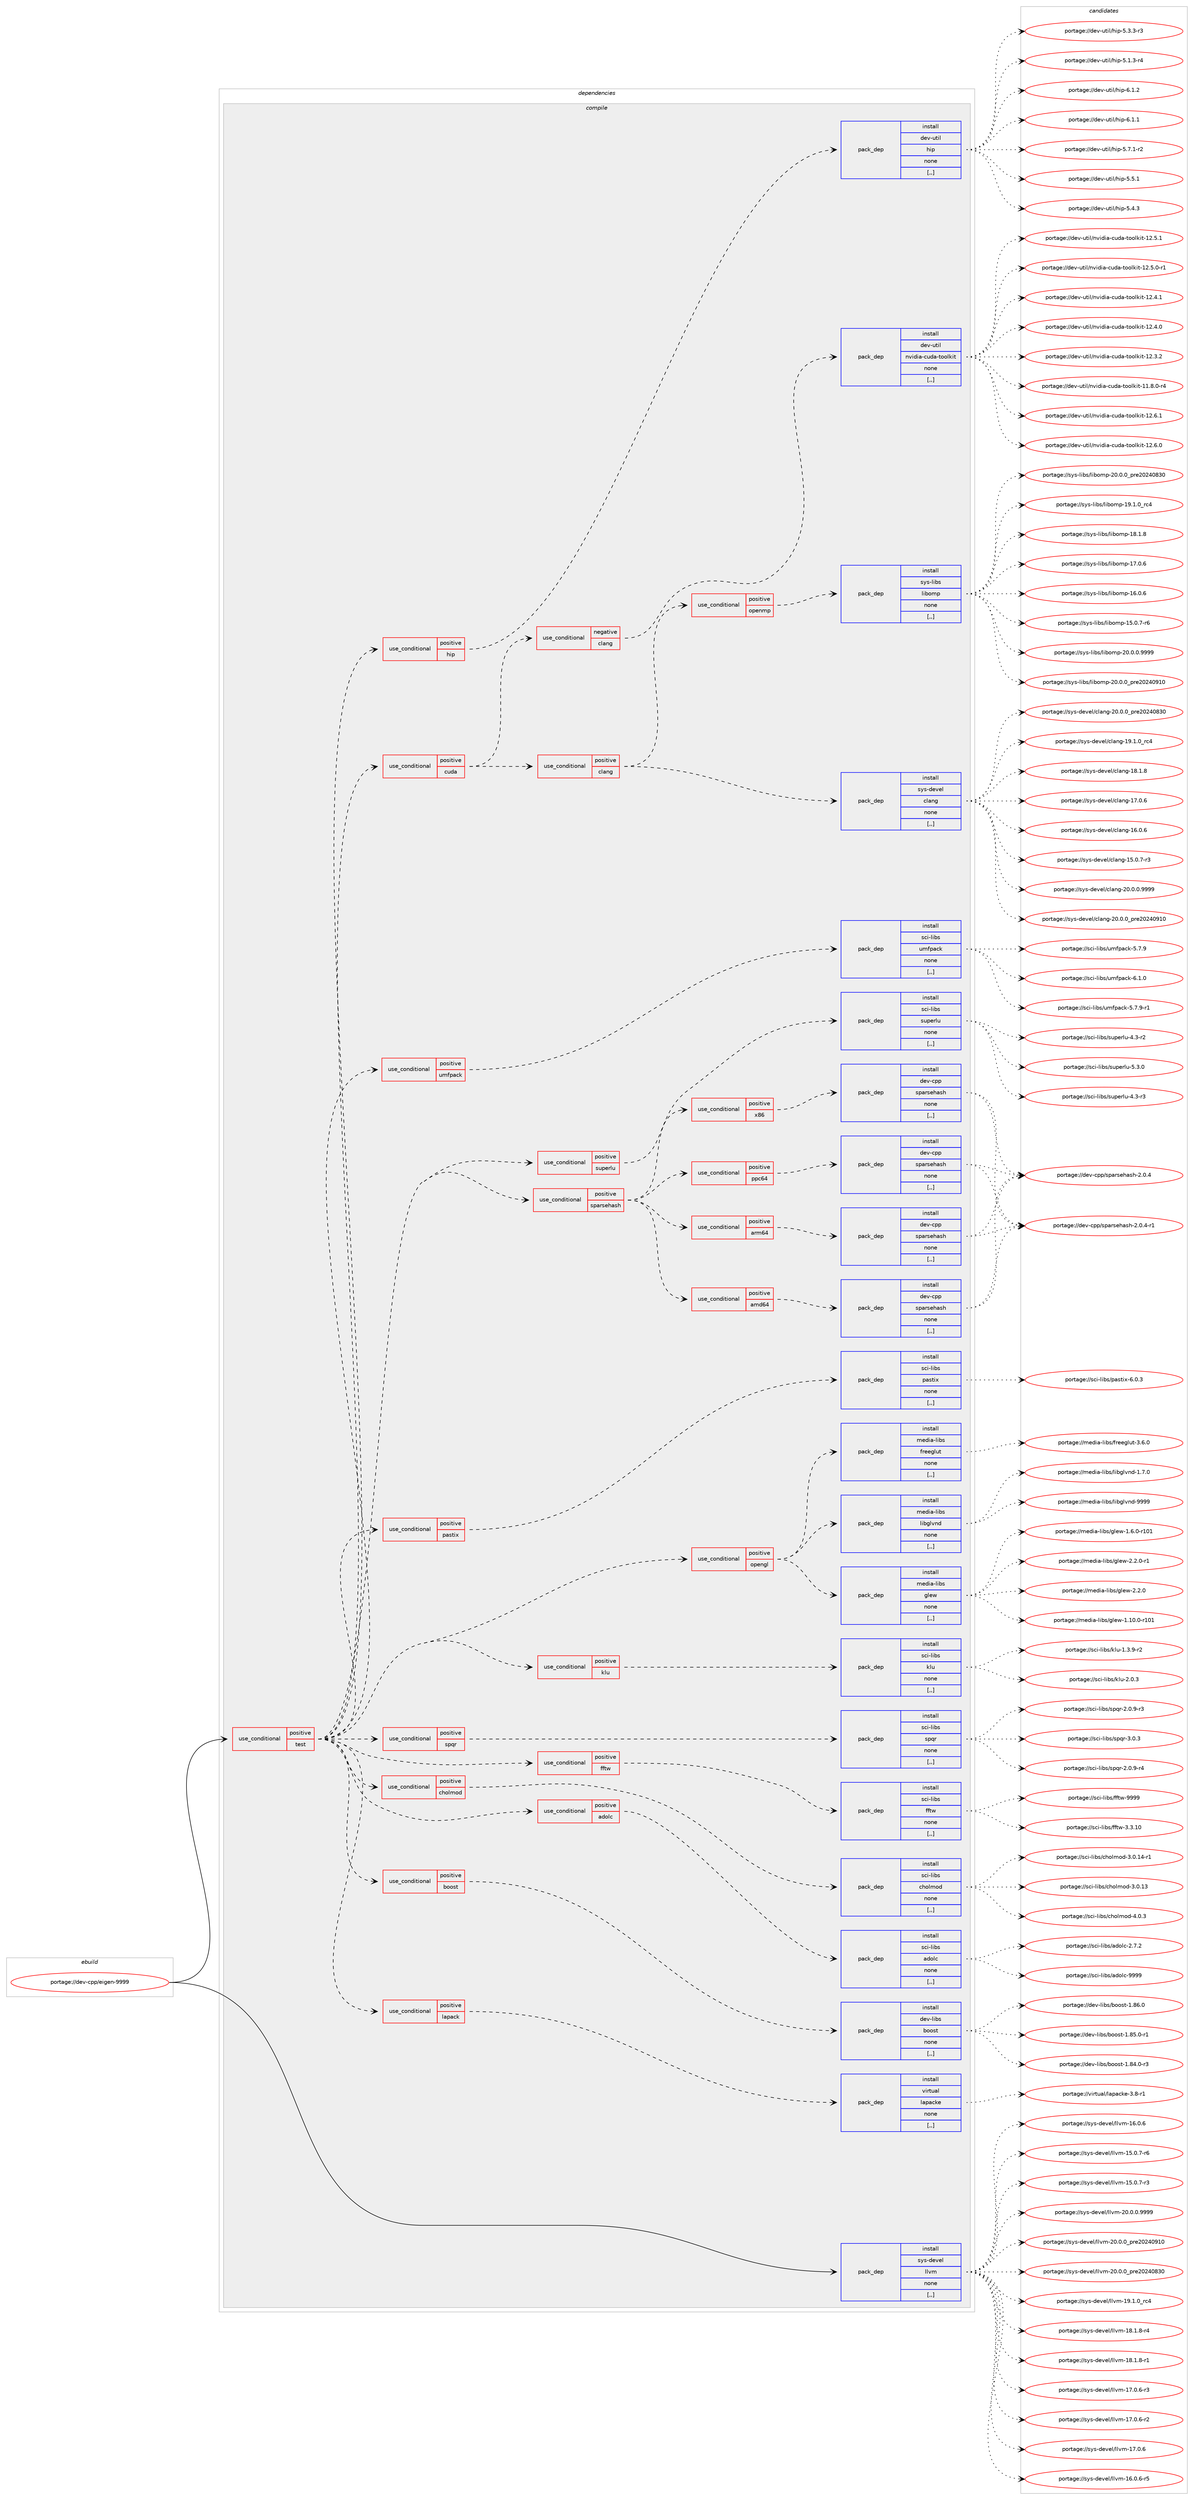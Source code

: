 digraph prolog {

# *************
# Graph options
# *************

newrank=true;
concentrate=true;
compound=true;
graph [rankdir=LR,fontname=Helvetica,fontsize=10,ranksep=1.5];#, ranksep=2.5, nodesep=0.2];
edge  [arrowhead=vee];
node  [fontname=Helvetica,fontsize=10];

# **********
# The ebuild
# **********

subgraph cluster_leftcol {
color=gray;
label=<<i>ebuild</i>>;
id [label="portage://dev-cpp/eigen-9999", color=red, width=4, href="../dev-cpp/eigen-9999.svg"];
}

# ****************
# The dependencies
# ****************

subgraph cluster_midcol {
color=gray;
label=<<i>dependencies</i>>;
subgraph cluster_compile {
fillcolor="#eeeeee";
style=filled;
label=<<i>compile</i>>;
subgraph cond146744 {
dependency558503 [label=<<TABLE BORDER="0" CELLBORDER="1" CELLSPACING="0" CELLPADDING="4"><TR><TD ROWSPAN="3" CELLPADDING="10">use_conditional</TD></TR><TR><TD>positive</TD></TR><TR><TD>test</TD></TR></TABLE>>, shape=none, color=red];
subgraph cond146745 {
dependency558504 [label=<<TABLE BORDER="0" CELLBORDER="1" CELLSPACING="0" CELLPADDING="4"><TR><TD ROWSPAN="3" CELLPADDING="10">use_conditional</TD></TR><TR><TD>positive</TD></TR><TR><TD>cuda</TD></TR></TABLE>>, shape=none, color=red];
subgraph cond146746 {
dependency558505 [label=<<TABLE BORDER="0" CELLBORDER="1" CELLSPACING="0" CELLPADDING="4"><TR><TD ROWSPAN="3" CELLPADDING="10">use_conditional</TD></TR><TR><TD>negative</TD></TR><TR><TD>clang</TD></TR></TABLE>>, shape=none, color=red];
subgraph pack407236 {
dependency558506 [label=<<TABLE BORDER="0" CELLBORDER="1" CELLSPACING="0" CELLPADDING="4" WIDTH="220"><TR><TD ROWSPAN="6" CELLPADDING="30">pack_dep</TD></TR><TR><TD WIDTH="110">install</TD></TR><TR><TD>dev-util</TD></TR><TR><TD>nvidia-cuda-toolkit</TD></TR><TR><TD>none</TD></TR><TR><TD>[,,]</TD></TR></TABLE>>, shape=none, color=blue];
}
dependency558505:e -> dependency558506:w [weight=20,style="dashed",arrowhead="vee"];
}
dependency558504:e -> dependency558505:w [weight=20,style="dashed",arrowhead="vee"];
subgraph cond146747 {
dependency558507 [label=<<TABLE BORDER="0" CELLBORDER="1" CELLSPACING="0" CELLPADDING="4"><TR><TD ROWSPAN="3" CELLPADDING="10">use_conditional</TD></TR><TR><TD>positive</TD></TR><TR><TD>clang</TD></TR></TABLE>>, shape=none, color=red];
subgraph pack407237 {
dependency558508 [label=<<TABLE BORDER="0" CELLBORDER="1" CELLSPACING="0" CELLPADDING="4" WIDTH="220"><TR><TD ROWSPAN="6" CELLPADDING="30">pack_dep</TD></TR><TR><TD WIDTH="110">install</TD></TR><TR><TD>sys-devel</TD></TR><TR><TD>clang</TD></TR><TR><TD>none</TD></TR><TR><TD>[,,]</TD></TR></TABLE>>, shape=none, color=blue];
}
dependency558507:e -> dependency558508:w [weight=20,style="dashed",arrowhead="vee"];
subgraph cond146748 {
dependency558509 [label=<<TABLE BORDER="0" CELLBORDER="1" CELLSPACING="0" CELLPADDING="4"><TR><TD ROWSPAN="3" CELLPADDING="10">use_conditional</TD></TR><TR><TD>positive</TD></TR><TR><TD>openmp</TD></TR></TABLE>>, shape=none, color=red];
subgraph pack407238 {
dependency558510 [label=<<TABLE BORDER="0" CELLBORDER="1" CELLSPACING="0" CELLPADDING="4" WIDTH="220"><TR><TD ROWSPAN="6" CELLPADDING="30">pack_dep</TD></TR><TR><TD WIDTH="110">install</TD></TR><TR><TD>sys-libs</TD></TR><TR><TD>libomp</TD></TR><TR><TD>none</TD></TR><TR><TD>[,,]</TD></TR></TABLE>>, shape=none, color=blue];
}
dependency558509:e -> dependency558510:w [weight=20,style="dashed",arrowhead="vee"];
}
dependency558507:e -> dependency558509:w [weight=20,style="dashed",arrowhead="vee"];
}
dependency558504:e -> dependency558507:w [weight=20,style="dashed",arrowhead="vee"];
}
dependency558503:e -> dependency558504:w [weight=20,style="dashed",arrowhead="vee"];
subgraph cond146749 {
dependency558511 [label=<<TABLE BORDER="0" CELLBORDER="1" CELLSPACING="0" CELLPADDING="4"><TR><TD ROWSPAN="3" CELLPADDING="10">use_conditional</TD></TR><TR><TD>positive</TD></TR><TR><TD>hip</TD></TR></TABLE>>, shape=none, color=red];
subgraph pack407239 {
dependency558512 [label=<<TABLE BORDER="0" CELLBORDER="1" CELLSPACING="0" CELLPADDING="4" WIDTH="220"><TR><TD ROWSPAN="6" CELLPADDING="30">pack_dep</TD></TR><TR><TD WIDTH="110">install</TD></TR><TR><TD>dev-util</TD></TR><TR><TD>hip</TD></TR><TR><TD>none</TD></TR><TR><TD>[,,]</TD></TR></TABLE>>, shape=none, color=blue];
}
dependency558511:e -> dependency558512:w [weight=20,style="dashed",arrowhead="vee"];
}
dependency558503:e -> dependency558511:w [weight=20,style="dashed",arrowhead="vee"];
subgraph cond146750 {
dependency558513 [label=<<TABLE BORDER="0" CELLBORDER="1" CELLSPACING="0" CELLPADDING="4"><TR><TD ROWSPAN="3" CELLPADDING="10">use_conditional</TD></TR><TR><TD>positive</TD></TR><TR><TD>lapack</TD></TR></TABLE>>, shape=none, color=red];
subgraph pack407240 {
dependency558514 [label=<<TABLE BORDER="0" CELLBORDER="1" CELLSPACING="0" CELLPADDING="4" WIDTH="220"><TR><TD ROWSPAN="6" CELLPADDING="30">pack_dep</TD></TR><TR><TD WIDTH="110">install</TD></TR><TR><TD>virtual</TD></TR><TR><TD>lapacke</TD></TR><TR><TD>none</TD></TR><TR><TD>[,,]</TD></TR></TABLE>>, shape=none, color=blue];
}
dependency558513:e -> dependency558514:w [weight=20,style="dashed",arrowhead="vee"];
}
dependency558503:e -> dependency558513:w [weight=20,style="dashed",arrowhead="vee"];
subgraph cond146751 {
dependency558515 [label=<<TABLE BORDER="0" CELLBORDER="1" CELLSPACING="0" CELLPADDING="4"><TR><TD ROWSPAN="3" CELLPADDING="10">use_conditional</TD></TR><TR><TD>positive</TD></TR><TR><TD>boost</TD></TR></TABLE>>, shape=none, color=red];
subgraph pack407241 {
dependency558516 [label=<<TABLE BORDER="0" CELLBORDER="1" CELLSPACING="0" CELLPADDING="4" WIDTH="220"><TR><TD ROWSPAN="6" CELLPADDING="30">pack_dep</TD></TR><TR><TD WIDTH="110">install</TD></TR><TR><TD>dev-libs</TD></TR><TR><TD>boost</TD></TR><TR><TD>none</TD></TR><TR><TD>[,,]</TD></TR></TABLE>>, shape=none, color=blue];
}
dependency558515:e -> dependency558516:w [weight=20,style="dashed",arrowhead="vee"];
}
dependency558503:e -> dependency558515:w [weight=20,style="dashed",arrowhead="vee"];
subgraph cond146752 {
dependency558517 [label=<<TABLE BORDER="0" CELLBORDER="1" CELLSPACING="0" CELLPADDING="4"><TR><TD ROWSPAN="3" CELLPADDING="10">use_conditional</TD></TR><TR><TD>positive</TD></TR><TR><TD>adolc</TD></TR></TABLE>>, shape=none, color=red];
subgraph pack407242 {
dependency558518 [label=<<TABLE BORDER="0" CELLBORDER="1" CELLSPACING="0" CELLPADDING="4" WIDTH="220"><TR><TD ROWSPAN="6" CELLPADDING="30">pack_dep</TD></TR><TR><TD WIDTH="110">install</TD></TR><TR><TD>sci-libs</TD></TR><TR><TD>adolc</TD></TR><TR><TD>none</TD></TR><TR><TD>[,,]</TD></TR></TABLE>>, shape=none, color=blue];
}
dependency558517:e -> dependency558518:w [weight=20,style="dashed",arrowhead="vee"];
}
dependency558503:e -> dependency558517:w [weight=20,style="dashed",arrowhead="vee"];
subgraph cond146753 {
dependency558519 [label=<<TABLE BORDER="0" CELLBORDER="1" CELLSPACING="0" CELLPADDING="4"><TR><TD ROWSPAN="3" CELLPADDING="10">use_conditional</TD></TR><TR><TD>positive</TD></TR><TR><TD>cholmod</TD></TR></TABLE>>, shape=none, color=red];
subgraph pack407243 {
dependency558520 [label=<<TABLE BORDER="0" CELLBORDER="1" CELLSPACING="0" CELLPADDING="4" WIDTH="220"><TR><TD ROWSPAN="6" CELLPADDING="30">pack_dep</TD></TR><TR><TD WIDTH="110">install</TD></TR><TR><TD>sci-libs</TD></TR><TR><TD>cholmod</TD></TR><TR><TD>none</TD></TR><TR><TD>[,,]</TD></TR></TABLE>>, shape=none, color=blue];
}
dependency558519:e -> dependency558520:w [weight=20,style="dashed",arrowhead="vee"];
}
dependency558503:e -> dependency558519:w [weight=20,style="dashed",arrowhead="vee"];
subgraph cond146754 {
dependency558521 [label=<<TABLE BORDER="0" CELLBORDER="1" CELLSPACING="0" CELLPADDING="4"><TR><TD ROWSPAN="3" CELLPADDING="10">use_conditional</TD></TR><TR><TD>positive</TD></TR><TR><TD>fftw</TD></TR></TABLE>>, shape=none, color=red];
subgraph pack407244 {
dependency558522 [label=<<TABLE BORDER="0" CELLBORDER="1" CELLSPACING="0" CELLPADDING="4" WIDTH="220"><TR><TD ROWSPAN="6" CELLPADDING="30">pack_dep</TD></TR><TR><TD WIDTH="110">install</TD></TR><TR><TD>sci-libs</TD></TR><TR><TD>fftw</TD></TR><TR><TD>none</TD></TR><TR><TD>[,,]</TD></TR></TABLE>>, shape=none, color=blue];
}
dependency558521:e -> dependency558522:w [weight=20,style="dashed",arrowhead="vee"];
}
dependency558503:e -> dependency558521:w [weight=20,style="dashed",arrowhead="vee"];
subgraph cond146755 {
dependency558523 [label=<<TABLE BORDER="0" CELLBORDER="1" CELLSPACING="0" CELLPADDING="4"><TR><TD ROWSPAN="3" CELLPADDING="10">use_conditional</TD></TR><TR><TD>positive</TD></TR><TR><TD>spqr</TD></TR></TABLE>>, shape=none, color=red];
subgraph pack407245 {
dependency558524 [label=<<TABLE BORDER="0" CELLBORDER="1" CELLSPACING="0" CELLPADDING="4" WIDTH="220"><TR><TD ROWSPAN="6" CELLPADDING="30">pack_dep</TD></TR><TR><TD WIDTH="110">install</TD></TR><TR><TD>sci-libs</TD></TR><TR><TD>spqr</TD></TR><TR><TD>none</TD></TR><TR><TD>[,,]</TD></TR></TABLE>>, shape=none, color=blue];
}
dependency558523:e -> dependency558524:w [weight=20,style="dashed",arrowhead="vee"];
}
dependency558503:e -> dependency558523:w [weight=20,style="dashed",arrowhead="vee"];
subgraph cond146756 {
dependency558525 [label=<<TABLE BORDER="0" CELLBORDER="1" CELLSPACING="0" CELLPADDING="4"><TR><TD ROWSPAN="3" CELLPADDING="10">use_conditional</TD></TR><TR><TD>positive</TD></TR><TR><TD>klu</TD></TR></TABLE>>, shape=none, color=red];
subgraph pack407246 {
dependency558526 [label=<<TABLE BORDER="0" CELLBORDER="1" CELLSPACING="0" CELLPADDING="4" WIDTH="220"><TR><TD ROWSPAN="6" CELLPADDING="30">pack_dep</TD></TR><TR><TD WIDTH="110">install</TD></TR><TR><TD>sci-libs</TD></TR><TR><TD>klu</TD></TR><TR><TD>none</TD></TR><TR><TD>[,,]</TD></TR></TABLE>>, shape=none, color=blue];
}
dependency558525:e -> dependency558526:w [weight=20,style="dashed",arrowhead="vee"];
}
dependency558503:e -> dependency558525:w [weight=20,style="dashed",arrowhead="vee"];
subgraph cond146757 {
dependency558527 [label=<<TABLE BORDER="0" CELLBORDER="1" CELLSPACING="0" CELLPADDING="4"><TR><TD ROWSPAN="3" CELLPADDING="10">use_conditional</TD></TR><TR><TD>positive</TD></TR><TR><TD>opengl</TD></TR></TABLE>>, shape=none, color=red];
subgraph pack407247 {
dependency558528 [label=<<TABLE BORDER="0" CELLBORDER="1" CELLSPACING="0" CELLPADDING="4" WIDTH="220"><TR><TD ROWSPAN="6" CELLPADDING="30">pack_dep</TD></TR><TR><TD WIDTH="110">install</TD></TR><TR><TD>media-libs</TD></TR><TR><TD>freeglut</TD></TR><TR><TD>none</TD></TR><TR><TD>[,,]</TD></TR></TABLE>>, shape=none, color=blue];
}
dependency558527:e -> dependency558528:w [weight=20,style="dashed",arrowhead="vee"];
subgraph pack407248 {
dependency558529 [label=<<TABLE BORDER="0" CELLBORDER="1" CELLSPACING="0" CELLPADDING="4" WIDTH="220"><TR><TD ROWSPAN="6" CELLPADDING="30">pack_dep</TD></TR><TR><TD WIDTH="110">install</TD></TR><TR><TD>media-libs</TD></TR><TR><TD>glew</TD></TR><TR><TD>none</TD></TR><TR><TD>[,,]</TD></TR></TABLE>>, shape=none, color=blue];
}
dependency558527:e -> dependency558529:w [weight=20,style="dashed",arrowhead="vee"];
subgraph pack407249 {
dependency558530 [label=<<TABLE BORDER="0" CELLBORDER="1" CELLSPACING="0" CELLPADDING="4" WIDTH="220"><TR><TD ROWSPAN="6" CELLPADDING="30">pack_dep</TD></TR><TR><TD WIDTH="110">install</TD></TR><TR><TD>media-libs</TD></TR><TR><TD>libglvnd</TD></TR><TR><TD>none</TD></TR><TR><TD>[,,]</TD></TR></TABLE>>, shape=none, color=blue];
}
dependency558527:e -> dependency558530:w [weight=20,style="dashed",arrowhead="vee"];
}
dependency558503:e -> dependency558527:w [weight=20,style="dashed",arrowhead="vee"];
subgraph cond146758 {
dependency558531 [label=<<TABLE BORDER="0" CELLBORDER="1" CELLSPACING="0" CELLPADDING="4"><TR><TD ROWSPAN="3" CELLPADDING="10">use_conditional</TD></TR><TR><TD>positive</TD></TR><TR><TD>pastix</TD></TR></TABLE>>, shape=none, color=red];
subgraph pack407250 {
dependency558532 [label=<<TABLE BORDER="0" CELLBORDER="1" CELLSPACING="0" CELLPADDING="4" WIDTH="220"><TR><TD ROWSPAN="6" CELLPADDING="30">pack_dep</TD></TR><TR><TD WIDTH="110">install</TD></TR><TR><TD>sci-libs</TD></TR><TR><TD>pastix</TD></TR><TR><TD>none</TD></TR><TR><TD>[,,]</TD></TR></TABLE>>, shape=none, color=blue];
}
dependency558531:e -> dependency558532:w [weight=20,style="dashed",arrowhead="vee"];
}
dependency558503:e -> dependency558531:w [weight=20,style="dashed",arrowhead="vee"];
subgraph cond146759 {
dependency558533 [label=<<TABLE BORDER="0" CELLBORDER="1" CELLSPACING="0" CELLPADDING="4"><TR><TD ROWSPAN="3" CELLPADDING="10">use_conditional</TD></TR><TR><TD>positive</TD></TR><TR><TD>sparsehash</TD></TR></TABLE>>, shape=none, color=red];
subgraph cond146760 {
dependency558534 [label=<<TABLE BORDER="0" CELLBORDER="1" CELLSPACING="0" CELLPADDING="4"><TR><TD ROWSPAN="3" CELLPADDING="10">use_conditional</TD></TR><TR><TD>positive</TD></TR><TR><TD>amd64</TD></TR></TABLE>>, shape=none, color=red];
subgraph pack407251 {
dependency558535 [label=<<TABLE BORDER="0" CELLBORDER="1" CELLSPACING="0" CELLPADDING="4" WIDTH="220"><TR><TD ROWSPAN="6" CELLPADDING="30">pack_dep</TD></TR><TR><TD WIDTH="110">install</TD></TR><TR><TD>dev-cpp</TD></TR><TR><TD>sparsehash</TD></TR><TR><TD>none</TD></TR><TR><TD>[,,]</TD></TR></TABLE>>, shape=none, color=blue];
}
dependency558534:e -> dependency558535:w [weight=20,style="dashed",arrowhead="vee"];
}
dependency558533:e -> dependency558534:w [weight=20,style="dashed",arrowhead="vee"];
subgraph cond146761 {
dependency558536 [label=<<TABLE BORDER="0" CELLBORDER="1" CELLSPACING="0" CELLPADDING="4"><TR><TD ROWSPAN="3" CELLPADDING="10">use_conditional</TD></TR><TR><TD>positive</TD></TR><TR><TD>arm64</TD></TR></TABLE>>, shape=none, color=red];
subgraph pack407252 {
dependency558537 [label=<<TABLE BORDER="0" CELLBORDER="1" CELLSPACING="0" CELLPADDING="4" WIDTH="220"><TR><TD ROWSPAN="6" CELLPADDING="30">pack_dep</TD></TR><TR><TD WIDTH="110">install</TD></TR><TR><TD>dev-cpp</TD></TR><TR><TD>sparsehash</TD></TR><TR><TD>none</TD></TR><TR><TD>[,,]</TD></TR></TABLE>>, shape=none, color=blue];
}
dependency558536:e -> dependency558537:w [weight=20,style="dashed",arrowhead="vee"];
}
dependency558533:e -> dependency558536:w [weight=20,style="dashed",arrowhead="vee"];
subgraph cond146762 {
dependency558538 [label=<<TABLE BORDER="0" CELLBORDER="1" CELLSPACING="0" CELLPADDING="4"><TR><TD ROWSPAN="3" CELLPADDING="10">use_conditional</TD></TR><TR><TD>positive</TD></TR><TR><TD>ppc64</TD></TR></TABLE>>, shape=none, color=red];
subgraph pack407253 {
dependency558539 [label=<<TABLE BORDER="0" CELLBORDER="1" CELLSPACING="0" CELLPADDING="4" WIDTH="220"><TR><TD ROWSPAN="6" CELLPADDING="30">pack_dep</TD></TR><TR><TD WIDTH="110">install</TD></TR><TR><TD>dev-cpp</TD></TR><TR><TD>sparsehash</TD></TR><TR><TD>none</TD></TR><TR><TD>[,,]</TD></TR></TABLE>>, shape=none, color=blue];
}
dependency558538:e -> dependency558539:w [weight=20,style="dashed",arrowhead="vee"];
}
dependency558533:e -> dependency558538:w [weight=20,style="dashed",arrowhead="vee"];
subgraph cond146763 {
dependency558540 [label=<<TABLE BORDER="0" CELLBORDER="1" CELLSPACING="0" CELLPADDING="4"><TR><TD ROWSPAN="3" CELLPADDING="10">use_conditional</TD></TR><TR><TD>positive</TD></TR><TR><TD>x86</TD></TR></TABLE>>, shape=none, color=red];
subgraph pack407254 {
dependency558541 [label=<<TABLE BORDER="0" CELLBORDER="1" CELLSPACING="0" CELLPADDING="4" WIDTH="220"><TR><TD ROWSPAN="6" CELLPADDING="30">pack_dep</TD></TR><TR><TD WIDTH="110">install</TD></TR><TR><TD>dev-cpp</TD></TR><TR><TD>sparsehash</TD></TR><TR><TD>none</TD></TR><TR><TD>[,,]</TD></TR></TABLE>>, shape=none, color=blue];
}
dependency558540:e -> dependency558541:w [weight=20,style="dashed",arrowhead="vee"];
}
dependency558533:e -> dependency558540:w [weight=20,style="dashed",arrowhead="vee"];
}
dependency558503:e -> dependency558533:w [weight=20,style="dashed",arrowhead="vee"];
subgraph cond146764 {
dependency558542 [label=<<TABLE BORDER="0" CELLBORDER="1" CELLSPACING="0" CELLPADDING="4"><TR><TD ROWSPAN="3" CELLPADDING="10">use_conditional</TD></TR><TR><TD>positive</TD></TR><TR><TD>superlu</TD></TR></TABLE>>, shape=none, color=red];
subgraph pack407255 {
dependency558543 [label=<<TABLE BORDER="0" CELLBORDER="1" CELLSPACING="0" CELLPADDING="4" WIDTH="220"><TR><TD ROWSPAN="6" CELLPADDING="30">pack_dep</TD></TR><TR><TD WIDTH="110">install</TD></TR><TR><TD>sci-libs</TD></TR><TR><TD>superlu</TD></TR><TR><TD>none</TD></TR><TR><TD>[,,]</TD></TR></TABLE>>, shape=none, color=blue];
}
dependency558542:e -> dependency558543:w [weight=20,style="dashed",arrowhead="vee"];
}
dependency558503:e -> dependency558542:w [weight=20,style="dashed",arrowhead="vee"];
subgraph cond146765 {
dependency558544 [label=<<TABLE BORDER="0" CELLBORDER="1" CELLSPACING="0" CELLPADDING="4"><TR><TD ROWSPAN="3" CELLPADDING="10">use_conditional</TD></TR><TR><TD>positive</TD></TR><TR><TD>umfpack</TD></TR></TABLE>>, shape=none, color=red];
subgraph pack407256 {
dependency558545 [label=<<TABLE BORDER="0" CELLBORDER="1" CELLSPACING="0" CELLPADDING="4" WIDTH="220"><TR><TD ROWSPAN="6" CELLPADDING="30">pack_dep</TD></TR><TR><TD WIDTH="110">install</TD></TR><TR><TD>sci-libs</TD></TR><TR><TD>umfpack</TD></TR><TR><TD>none</TD></TR><TR><TD>[,,]</TD></TR></TABLE>>, shape=none, color=blue];
}
dependency558544:e -> dependency558545:w [weight=20,style="dashed",arrowhead="vee"];
}
dependency558503:e -> dependency558544:w [weight=20,style="dashed",arrowhead="vee"];
}
id:e -> dependency558503:w [weight=20,style="solid",arrowhead="vee"];
subgraph pack407257 {
dependency558546 [label=<<TABLE BORDER="0" CELLBORDER="1" CELLSPACING="0" CELLPADDING="4" WIDTH="220"><TR><TD ROWSPAN="6" CELLPADDING="30">pack_dep</TD></TR><TR><TD WIDTH="110">install</TD></TR><TR><TD>sys-devel</TD></TR><TR><TD>llvm</TD></TR><TR><TD>none</TD></TR><TR><TD>[,,]</TD></TR></TABLE>>, shape=none, color=blue];
}
id:e -> dependency558546:w [weight=20,style="solid",arrowhead="vee"];
}
subgraph cluster_compileandrun {
fillcolor="#eeeeee";
style=filled;
label=<<i>compile and run</i>>;
}
subgraph cluster_run {
fillcolor="#eeeeee";
style=filled;
label=<<i>run</i>>;
}
}

# **************
# The candidates
# **************

subgraph cluster_choices {
rank=same;
color=gray;
label=<<i>candidates</i>>;

subgraph choice407236 {
color=black;
nodesep=1;
choice1001011184511711610510847110118105100105974599117100974511611111110810710511645495046544649 [label="portage://dev-util/nvidia-cuda-toolkit-12.6.1", color=red, width=4,href="../dev-util/nvidia-cuda-toolkit-12.6.1.svg"];
choice1001011184511711610510847110118105100105974599117100974511611111110810710511645495046544648 [label="portage://dev-util/nvidia-cuda-toolkit-12.6.0", color=red, width=4,href="../dev-util/nvidia-cuda-toolkit-12.6.0.svg"];
choice1001011184511711610510847110118105100105974599117100974511611111110810710511645495046534649 [label="portage://dev-util/nvidia-cuda-toolkit-12.5.1", color=red, width=4,href="../dev-util/nvidia-cuda-toolkit-12.5.1.svg"];
choice10010111845117116105108471101181051001059745991171009745116111111108107105116454950465346484511449 [label="portage://dev-util/nvidia-cuda-toolkit-12.5.0-r1", color=red, width=4,href="../dev-util/nvidia-cuda-toolkit-12.5.0-r1.svg"];
choice1001011184511711610510847110118105100105974599117100974511611111110810710511645495046524649 [label="portage://dev-util/nvidia-cuda-toolkit-12.4.1", color=red, width=4,href="../dev-util/nvidia-cuda-toolkit-12.4.1.svg"];
choice1001011184511711610510847110118105100105974599117100974511611111110810710511645495046524648 [label="portage://dev-util/nvidia-cuda-toolkit-12.4.0", color=red, width=4,href="../dev-util/nvidia-cuda-toolkit-12.4.0.svg"];
choice1001011184511711610510847110118105100105974599117100974511611111110810710511645495046514650 [label="portage://dev-util/nvidia-cuda-toolkit-12.3.2", color=red, width=4,href="../dev-util/nvidia-cuda-toolkit-12.3.2.svg"];
choice10010111845117116105108471101181051001059745991171009745116111111108107105116454949465646484511452 [label="portage://dev-util/nvidia-cuda-toolkit-11.8.0-r4", color=red, width=4,href="../dev-util/nvidia-cuda-toolkit-11.8.0-r4.svg"];
dependency558506:e -> choice1001011184511711610510847110118105100105974599117100974511611111110810710511645495046544649:w [style=dotted,weight="100"];
dependency558506:e -> choice1001011184511711610510847110118105100105974599117100974511611111110810710511645495046544648:w [style=dotted,weight="100"];
dependency558506:e -> choice1001011184511711610510847110118105100105974599117100974511611111110810710511645495046534649:w [style=dotted,weight="100"];
dependency558506:e -> choice10010111845117116105108471101181051001059745991171009745116111111108107105116454950465346484511449:w [style=dotted,weight="100"];
dependency558506:e -> choice1001011184511711610510847110118105100105974599117100974511611111110810710511645495046524649:w [style=dotted,weight="100"];
dependency558506:e -> choice1001011184511711610510847110118105100105974599117100974511611111110810710511645495046524648:w [style=dotted,weight="100"];
dependency558506:e -> choice1001011184511711610510847110118105100105974599117100974511611111110810710511645495046514650:w [style=dotted,weight="100"];
dependency558506:e -> choice10010111845117116105108471101181051001059745991171009745116111111108107105116454949465646484511452:w [style=dotted,weight="100"];
}
subgraph choice407237 {
color=black;
nodesep=1;
choice11512111545100101118101108479910897110103455048464846484657575757 [label="portage://sys-devel/clang-20.0.0.9999", color=red, width=4,href="../sys-devel/clang-20.0.0.9999.svg"];
choice1151211154510010111810110847991089711010345504846484648951121141015048505248574948 [label="portage://sys-devel/clang-20.0.0_pre20240910", color=red, width=4,href="../sys-devel/clang-20.0.0_pre20240910.svg"];
choice1151211154510010111810110847991089711010345504846484648951121141015048505248565148 [label="portage://sys-devel/clang-20.0.0_pre20240830", color=red, width=4,href="../sys-devel/clang-20.0.0_pre20240830.svg"];
choice1151211154510010111810110847991089711010345495746494648951149952 [label="portage://sys-devel/clang-19.1.0_rc4", color=red, width=4,href="../sys-devel/clang-19.1.0_rc4.svg"];
choice1151211154510010111810110847991089711010345495646494656 [label="portage://sys-devel/clang-18.1.8", color=red, width=4,href="../sys-devel/clang-18.1.8.svg"];
choice1151211154510010111810110847991089711010345495546484654 [label="portage://sys-devel/clang-17.0.6", color=red, width=4,href="../sys-devel/clang-17.0.6.svg"];
choice1151211154510010111810110847991089711010345495446484654 [label="portage://sys-devel/clang-16.0.6", color=red, width=4,href="../sys-devel/clang-16.0.6.svg"];
choice11512111545100101118101108479910897110103454953464846554511451 [label="portage://sys-devel/clang-15.0.7-r3", color=red, width=4,href="../sys-devel/clang-15.0.7-r3.svg"];
dependency558508:e -> choice11512111545100101118101108479910897110103455048464846484657575757:w [style=dotted,weight="100"];
dependency558508:e -> choice1151211154510010111810110847991089711010345504846484648951121141015048505248574948:w [style=dotted,weight="100"];
dependency558508:e -> choice1151211154510010111810110847991089711010345504846484648951121141015048505248565148:w [style=dotted,weight="100"];
dependency558508:e -> choice1151211154510010111810110847991089711010345495746494648951149952:w [style=dotted,weight="100"];
dependency558508:e -> choice1151211154510010111810110847991089711010345495646494656:w [style=dotted,weight="100"];
dependency558508:e -> choice1151211154510010111810110847991089711010345495546484654:w [style=dotted,weight="100"];
dependency558508:e -> choice1151211154510010111810110847991089711010345495446484654:w [style=dotted,weight="100"];
dependency558508:e -> choice11512111545100101118101108479910897110103454953464846554511451:w [style=dotted,weight="100"];
}
subgraph choice407238 {
color=black;
nodesep=1;
choice11512111545108105981154710810598111109112455048464846484657575757 [label="portage://sys-libs/libomp-20.0.0.9999", color=red, width=4,href="../sys-libs/libomp-20.0.0.9999.svg"];
choice1151211154510810598115471081059811110911245504846484648951121141015048505248574948 [label="portage://sys-libs/libomp-20.0.0_pre20240910", color=red, width=4,href="../sys-libs/libomp-20.0.0_pre20240910.svg"];
choice1151211154510810598115471081059811110911245504846484648951121141015048505248565148 [label="portage://sys-libs/libomp-20.0.0_pre20240830", color=red, width=4,href="../sys-libs/libomp-20.0.0_pre20240830.svg"];
choice1151211154510810598115471081059811110911245495746494648951149952 [label="portage://sys-libs/libomp-19.1.0_rc4", color=red, width=4,href="../sys-libs/libomp-19.1.0_rc4.svg"];
choice1151211154510810598115471081059811110911245495646494656 [label="portage://sys-libs/libomp-18.1.8", color=red, width=4,href="../sys-libs/libomp-18.1.8.svg"];
choice1151211154510810598115471081059811110911245495546484654 [label="portage://sys-libs/libomp-17.0.6", color=red, width=4,href="../sys-libs/libomp-17.0.6.svg"];
choice1151211154510810598115471081059811110911245495446484654 [label="portage://sys-libs/libomp-16.0.6", color=red, width=4,href="../sys-libs/libomp-16.0.6.svg"];
choice11512111545108105981154710810598111109112454953464846554511454 [label="portage://sys-libs/libomp-15.0.7-r6", color=red, width=4,href="../sys-libs/libomp-15.0.7-r6.svg"];
dependency558510:e -> choice11512111545108105981154710810598111109112455048464846484657575757:w [style=dotted,weight="100"];
dependency558510:e -> choice1151211154510810598115471081059811110911245504846484648951121141015048505248574948:w [style=dotted,weight="100"];
dependency558510:e -> choice1151211154510810598115471081059811110911245504846484648951121141015048505248565148:w [style=dotted,weight="100"];
dependency558510:e -> choice1151211154510810598115471081059811110911245495746494648951149952:w [style=dotted,weight="100"];
dependency558510:e -> choice1151211154510810598115471081059811110911245495646494656:w [style=dotted,weight="100"];
dependency558510:e -> choice1151211154510810598115471081059811110911245495546484654:w [style=dotted,weight="100"];
dependency558510:e -> choice1151211154510810598115471081059811110911245495446484654:w [style=dotted,weight="100"];
dependency558510:e -> choice11512111545108105981154710810598111109112454953464846554511454:w [style=dotted,weight="100"];
}
subgraph choice407239 {
color=black;
nodesep=1;
choice1001011184511711610510847104105112455446494650 [label="portage://dev-util/hip-6.1.2", color=red, width=4,href="../dev-util/hip-6.1.2.svg"];
choice1001011184511711610510847104105112455446494649 [label="portage://dev-util/hip-6.1.1", color=red, width=4,href="../dev-util/hip-6.1.1.svg"];
choice10010111845117116105108471041051124553465546494511450 [label="portage://dev-util/hip-5.7.1-r2", color=red, width=4,href="../dev-util/hip-5.7.1-r2.svg"];
choice1001011184511711610510847104105112455346534649 [label="portage://dev-util/hip-5.5.1", color=red, width=4,href="../dev-util/hip-5.5.1.svg"];
choice1001011184511711610510847104105112455346524651 [label="portage://dev-util/hip-5.4.3", color=red, width=4,href="../dev-util/hip-5.4.3.svg"];
choice10010111845117116105108471041051124553465146514511451 [label="portage://dev-util/hip-5.3.3-r3", color=red, width=4,href="../dev-util/hip-5.3.3-r3.svg"];
choice10010111845117116105108471041051124553464946514511452 [label="portage://dev-util/hip-5.1.3-r4", color=red, width=4,href="../dev-util/hip-5.1.3-r4.svg"];
dependency558512:e -> choice1001011184511711610510847104105112455446494650:w [style=dotted,weight="100"];
dependency558512:e -> choice1001011184511711610510847104105112455446494649:w [style=dotted,weight="100"];
dependency558512:e -> choice10010111845117116105108471041051124553465546494511450:w [style=dotted,weight="100"];
dependency558512:e -> choice1001011184511711610510847104105112455346534649:w [style=dotted,weight="100"];
dependency558512:e -> choice1001011184511711610510847104105112455346524651:w [style=dotted,weight="100"];
dependency558512:e -> choice10010111845117116105108471041051124553465146514511451:w [style=dotted,weight="100"];
dependency558512:e -> choice10010111845117116105108471041051124553464946514511452:w [style=dotted,weight="100"];
}
subgraph choice407240 {
color=black;
nodesep=1;
choice1181051141161179710847108971129799107101455146564511449 [label="portage://virtual/lapacke-3.8-r1", color=red, width=4,href="../virtual/lapacke-3.8-r1.svg"];
dependency558514:e -> choice1181051141161179710847108971129799107101455146564511449:w [style=dotted,weight="100"];
}
subgraph choice407241 {
color=black;
nodesep=1;
choice1001011184510810598115479811111111511645494656544648 [label="portage://dev-libs/boost-1.86.0", color=red, width=4,href="../dev-libs/boost-1.86.0.svg"];
choice10010111845108105981154798111111115116454946565346484511449 [label="portage://dev-libs/boost-1.85.0-r1", color=red, width=4,href="../dev-libs/boost-1.85.0-r1.svg"];
choice10010111845108105981154798111111115116454946565246484511451 [label="portage://dev-libs/boost-1.84.0-r3", color=red, width=4,href="../dev-libs/boost-1.84.0-r3.svg"];
dependency558516:e -> choice1001011184510810598115479811111111511645494656544648:w [style=dotted,weight="100"];
dependency558516:e -> choice10010111845108105981154798111111115116454946565346484511449:w [style=dotted,weight="100"];
dependency558516:e -> choice10010111845108105981154798111111115116454946565246484511451:w [style=dotted,weight="100"];
}
subgraph choice407242 {
color=black;
nodesep=1;
choice1159910545108105981154797100111108994557575757 [label="portage://sci-libs/adolc-9999", color=red, width=4,href="../sci-libs/adolc-9999.svg"];
choice115991054510810598115479710011110899455046554650 [label="portage://sci-libs/adolc-2.7.2", color=red, width=4,href="../sci-libs/adolc-2.7.2.svg"];
dependency558518:e -> choice1159910545108105981154797100111108994557575757:w [style=dotted,weight="100"];
dependency558518:e -> choice115991054510810598115479710011110899455046554650:w [style=dotted,weight="100"];
}
subgraph choice407243 {
color=black;
nodesep=1;
choice1159910545108105981154799104111108109111100455246484651 [label="portage://sci-libs/cholmod-4.0.3", color=red, width=4,href="../sci-libs/cholmod-4.0.3.svg"];
choice1159910545108105981154799104111108109111100455146484649524511449 [label="portage://sci-libs/cholmod-3.0.14-r1", color=red, width=4,href="../sci-libs/cholmod-3.0.14-r1.svg"];
choice115991054510810598115479910411110810911110045514648464951 [label="portage://sci-libs/cholmod-3.0.13", color=red, width=4,href="../sci-libs/cholmod-3.0.13.svg"];
dependency558520:e -> choice1159910545108105981154799104111108109111100455246484651:w [style=dotted,weight="100"];
dependency558520:e -> choice1159910545108105981154799104111108109111100455146484649524511449:w [style=dotted,weight="100"];
dependency558520:e -> choice115991054510810598115479910411110810911110045514648464951:w [style=dotted,weight="100"];
}
subgraph choice407244 {
color=black;
nodesep=1;
choice115991054510810598115471021021161194557575757 [label="portage://sci-libs/fftw-9999", color=red, width=4,href="../sci-libs/fftw-9999.svg"];
choice1159910545108105981154710210211611945514651464948 [label="portage://sci-libs/fftw-3.3.10", color=red, width=4,href="../sci-libs/fftw-3.3.10.svg"];
dependency558522:e -> choice115991054510810598115471021021161194557575757:w [style=dotted,weight="100"];
dependency558522:e -> choice1159910545108105981154710210211611945514651464948:w [style=dotted,weight="100"];
}
subgraph choice407245 {
color=black;
nodesep=1;
choice11599105451081059811547115112113114455146484651 [label="portage://sci-libs/spqr-3.0.3", color=red, width=4,href="../sci-libs/spqr-3.0.3.svg"];
choice115991054510810598115471151121131144550464846574511452 [label="portage://sci-libs/spqr-2.0.9-r4", color=red, width=4,href="../sci-libs/spqr-2.0.9-r4.svg"];
choice115991054510810598115471151121131144550464846574511451 [label="portage://sci-libs/spqr-2.0.9-r3", color=red, width=4,href="../sci-libs/spqr-2.0.9-r3.svg"];
dependency558524:e -> choice11599105451081059811547115112113114455146484651:w [style=dotted,weight="100"];
dependency558524:e -> choice115991054510810598115471151121131144550464846574511452:w [style=dotted,weight="100"];
dependency558524:e -> choice115991054510810598115471151121131144550464846574511451:w [style=dotted,weight="100"];
}
subgraph choice407246 {
color=black;
nodesep=1;
choice11599105451081059811547107108117455046484651 [label="portage://sci-libs/klu-2.0.3", color=red, width=4,href="../sci-libs/klu-2.0.3.svg"];
choice115991054510810598115471071081174549465146574511450 [label="portage://sci-libs/klu-1.3.9-r2", color=red, width=4,href="../sci-libs/klu-1.3.9-r2.svg"];
dependency558526:e -> choice11599105451081059811547107108117455046484651:w [style=dotted,weight="100"];
dependency558526:e -> choice115991054510810598115471071081174549465146574511450:w [style=dotted,weight="100"];
}
subgraph choice407247 {
color=black;
nodesep=1;
choice10910110010597451081059811547102114101101103108117116455146544648 [label="portage://media-libs/freeglut-3.6.0", color=red, width=4,href="../media-libs/freeglut-3.6.0.svg"];
dependency558528:e -> choice10910110010597451081059811547102114101101103108117116455146544648:w [style=dotted,weight="100"];
}
subgraph choice407248 {
color=black;
nodesep=1;
choice109101100105974510810598115471031081011194550465046484511449 [label="portage://media-libs/glew-2.2.0-r1", color=red, width=4,href="../media-libs/glew-2.2.0-r1.svg"];
choice10910110010597451081059811547103108101119455046504648 [label="portage://media-libs/glew-2.2.0", color=red, width=4,href="../media-libs/glew-2.2.0.svg"];
choice109101100105974510810598115471031081011194549464948464845114494849 [label="portage://media-libs/glew-1.10.0-r101", color=red, width=4,href="../media-libs/glew-1.10.0-r101.svg"];
choice1091011001059745108105981154710310810111945494654464845114494849 [label="portage://media-libs/glew-1.6.0-r101", color=red, width=4,href="../media-libs/glew-1.6.0-r101.svg"];
dependency558529:e -> choice109101100105974510810598115471031081011194550465046484511449:w [style=dotted,weight="100"];
dependency558529:e -> choice10910110010597451081059811547103108101119455046504648:w [style=dotted,weight="100"];
dependency558529:e -> choice109101100105974510810598115471031081011194549464948464845114494849:w [style=dotted,weight="100"];
dependency558529:e -> choice1091011001059745108105981154710310810111945494654464845114494849:w [style=dotted,weight="100"];
}
subgraph choice407249 {
color=black;
nodesep=1;
choice10910110010597451081059811547108105981031081181101004557575757 [label="portage://media-libs/libglvnd-9999", color=red, width=4,href="../media-libs/libglvnd-9999.svg"];
choice1091011001059745108105981154710810598103108118110100454946554648 [label="portage://media-libs/libglvnd-1.7.0", color=red, width=4,href="../media-libs/libglvnd-1.7.0.svg"];
dependency558530:e -> choice10910110010597451081059811547108105981031081181101004557575757:w [style=dotted,weight="100"];
dependency558530:e -> choice1091011001059745108105981154710810598103108118110100454946554648:w [style=dotted,weight="100"];
}
subgraph choice407250 {
color=black;
nodesep=1;
choice1159910545108105981154711297115116105120455446484651 [label="portage://sci-libs/pastix-6.0.3", color=red, width=4,href="../sci-libs/pastix-6.0.3.svg"];
dependency558532:e -> choice1159910545108105981154711297115116105120455446484651:w [style=dotted,weight="100"];
}
subgraph choice407251 {
color=black;
nodesep=1;
choice10010111845991121124711511297114115101104971151044550464846524511449 [label="portage://dev-cpp/sparsehash-2.0.4-r1", color=red, width=4,href="../dev-cpp/sparsehash-2.0.4-r1.svg"];
choice1001011184599112112471151129711411510110497115104455046484652 [label="portage://dev-cpp/sparsehash-2.0.4", color=red, width=4,href="../dev-cpp/sparsehash-2.0.4.svg"];
dependency558535:e -> choice10010111845991121124711511297114115101104971151044550464846524511449:w [style=dotted,weight="100"];
dependency558535:e -> choice1001011184599112112471151129711411510110497115104455046484652:w [style=dotted,weight="100"];
}
subgraph choice407252 {
color=black;
nodesep=1;
choice10010111845991121124711511297114115101104971151044550464846524511449 [label="portage://dev-cpp/sparsehash-2.0.4-r1", color=red, width=4,href="../dev-cpp/sparsehash-2.0.4-r1.svg"];
choice1001011184599112112471151129711411510110497115104455046484652 [label="portage://dev-cpp/sparsehash-2.0.4", color=red, width=4,href="../dev-cpp/sparsehash-2.0.4.svg"];
dependency558537:e -> choice10010111845991121124711511297114115101104971151044550464846524511449:w [style=dotted,weight="100"];
dependency558537:e -> choice1001011184599112112471151129711411510110497115104455046484652:w [style=dotted,weight="100"];
}
subgraph choice407253 {
color=black;
nodesep=1;
choice10010111845991121124711511297114115101104971151044550464846524511449 [label="portage://dev-cpp/sparsehash-2.0.4-r1", color=red, width=4,href="../dev-cpp/sparsehash-2.0.4-r1.svg"];
choice1001011184599112112471151129711411510110497115104455046484652 [label="portage://dev-cpp/sparsehash-2.0.4", color=red, width=4,href="../dev-cpp/sparsehash-2.0.4.svg"];
dependency558539:e -> choice10010111845991121124711511297114115101104971151044550464846524511449:w [style=dotted,weight="100"];
dependency558539:e -> choice1001011184599112112471151129711411510110497115104455046484652:w [style=dotted,weight="100"];
}
subgraph choice407254 {
color=black;
nodesep=1;
choice10010111845991121124711511297114115101104971151044550464846524511449 [label="portage://dev-cpp/sparsehash-2.0.4-r1", color=red, width=4,href="../dev-cpp/sparsehash-2.0.4-r1.svg"];
choice1001011184599112112471151129711411510110497115104455046484652 [label="portage://dev-cpp/sparsehash-2.0.4", color=red, width=4,href="../dev-cpp/sparsehash-2.0.4.svg"];
dependency558541:e -> choice10010111845991121124711511297114115101104971151044550464846524511449:w [style=dotted,weight="100"];
dependency558541:e -> choice1001011184599112112471151129711411510110497115104455046484652:w [style=dotted,weight="100"];
}
subgraph choice407255 {
color=black;
nodesep=1;
choice11599105451081059811547115117112101114108117455346514648 [label="portage://sci-libs/superlu-5.3.0", color=red, width=4,href="../sci-libs/superlu-5.3.0.svg"];
choice11599105451081059811547115117112101114108117455246514511451 [label="portage://sci-libs/superlu-4.3-r3", color=red, width=4,href="../sci-libs/superlu-4.3-r3.svg"];
choice11599105451081059811547115117112101114108117455246514511450 [label="portage://sci-libs/superlu-4.3-r2", color=red, width=4,href="../sci-libs/superlu-4.3-r2.svg"];
dependency558543:e -> choice11599105451081059811547115117112101114108117455346514648:w [style=dotted,weight="100"];
dependency558543:e -> choice11599105451081059811547115117112101114108117455246514511451:w [style=dotted,weight="100"];
dependency558543:e -> choice11599105451081059811547115117112101114108117455246514511450:w [style=dotted,weight="100"];
}
subgraph choice407256 {
color=black;
nodesep=1;
choice115991054510810598115471171091021129799107455446494648 [label="portage://sci-libs/umfpack-6.1.0", color=red, width=4,href="../sci-libs/umfpack-6.1.0.svg"];
choice1159910545108105981154711710910211297991074553465546574511449 [label="portage://sci-libs/umfpack-5.7.9-r1", color=red, width=4,href="../sci-libs/umfpack-5.7.9-r1.svg"];
choice115991054510810598115471171091021129799107455346554657 [label="portage://sci-libs/umfpack-5.7.9", color=red, width=4,href="../sci-libs/umfpack-5.7.9.svg"];
dependency558545:e -> choice115991054510810598115471171091021129799107455446494648:w [style=dotted,weight="100"];
dependency558545:e -> choice1159910545108105981154711710910211297991074553465546574511449:w [style=dotted,weight="100"];
dependency558545:e -> choice115991054510810598115471171091021129799107455346554657:w [style=dotted,weight="100"];
}
subgraph choice407257 {
color=black;
nodesep=1;
choice1151211154510010111810110847108108118109455048464846484657575757 [label="portage://sys-devel/llvm-20.0.0.9999", color=red, width=4,href="../sys-devel/llvm-20.0.0.9999.svg"];
choice115121115451001011181011084710810811810945504846484648951121141015048505248574948 [label="portage://sys-devel/llvm-20.0.0_pre20240910", color=red, width=4,href="../sys-devel/llvm-20.0.0_pre20240910.svg"];
choice115121115451001011181011084710810811810945504846484648951121141015048505248565148 [label="portage://sys-devel/llvm-20.0.0_pre20240830", color=red, width=4,href="../sys-devel/llvm-20.0.0_pre20240830.svg"];
choice115121115451001011181011084710810811810945495746494648951149952 [label="portage://sys-devel/llvm-19.1.0_rc4", color=red, width=4,href="../sys-devel/llvm-19.1.0_rc4.svg"];
choice1151211154510010111810110847108108118109454956464946564511452 [label="portage://sys-devel/llvm-18.1.8-r4", color=red, width=4,href="../sys-devel/llvm-18.1.8-r4.svg"];
choice1151211154510010111810110847108108118109454956464946564511449 [label="portage://sys-devel/llvm-18.1.8-r1", color=red, width=4,href="../sys-devel/llvm-18.1.8-r1.svg"];
choice1151211154510010111810110847108108118109454955464846544511451 [label="portage://sys-devel/llvm-17.0.6-r3", color=red, width=4,href="../sys-devel/llvm-17.0.6-r3.svg"];
choice1151211154510010111810110847108108118109454955464846544511450 [label="portage://sys-devel/llvm-17.0.6-r2", color=red, width=4,href="../sys-devel/llvm-17.0.6-r2.svg"];
choice115121115451001011181011084710810811810945495546484654 [label="portage://sys-devel/llvm-17.0.6", color=red, width=4,href="../sys-devel/llvm-17.0.6.svg"];
choice1151211154510010111810110847108108118109454954464846544511453 [label="portage://sys-devel/llvm-16.0.6-r5", color=red, width=4,href="../sys-devel/llvm-16.0.6-r5.svg"];
choice115121115451001011181011084710810811810945495446484654 [label="portage://sys-devel/llvm-16.0.6", color=red, width=4,href="../sys-devel/llvm-16.0.6.svg"];
choice1151211154510010111810110847108108118109454953464846554511454 [label="portage://sys-devel/llvm-15.0.7-r6", color=red, width=4,href="../sys-devel/llvm-15.0.7-r6.svg"];
choice1151211154510010111810110847108108118109454953464846554511451 [label="portage://sys-devel/llvm-15.0.7-r3", color=red, width=4,href="../sys-devel/llvm-15.0.7-r3.svg"];
dependency558546:e -> choice1151211154510010111810110847108108118109455048464846484657575757:w [style=dotted,weight="100"];
dependency558546:e -> choice115121115451001011181011084710810811810945504846484648951121141015048505248574948:w [style=dotted,weight="100"];
dependency558546:e -> choice115121115451001011181011084710810811810945504846484648951121141015048505248565148:w [style=dotted,weight="100"];
dependency558546:e -> choice115121115451001011181011084710810811810945495746494648951149952:w [style=dotted,weight="100"];
dependency558546:e -> choice1151211154510010111810110847108108118109454956464946564511452:w [style=dotted,weight="100"];
dependency558546:e -> choice1151211154510010111810110847108108118109454956464946564511449:w [style=dotted,weight="100"];
dependency558546:e -> choice1151211154510010111810110847108108118109454955464846544511451:w [style=dotted,weight="100"];
dependency558546:e -> choice1151211154510010111810110847108108118109454955464846544511450:w [style=dotted,weight="100"];
dependency558546:e -> choice115121115451001011181011084710810811810945495546484654:w [style=dotted,weight="100"];
dependency558546:e -> choice1151211154510010111810110847108108118109454954464846544511453:w [style=dotted,weight="100"];
dependency558546:e -> choice115121115451001011181011084710810811810945495446484654:w [style=dotted,weight="100"];
dependency558546:e -> choice1151211154510010111810110847108108118109454953464846554511454:w [style=dotted,weight="100"];
dependency558546:e -> choice1151211154510010111810110847108108118109454953464846554511451:w [style=dotted,weight="100"];
}
}

}
